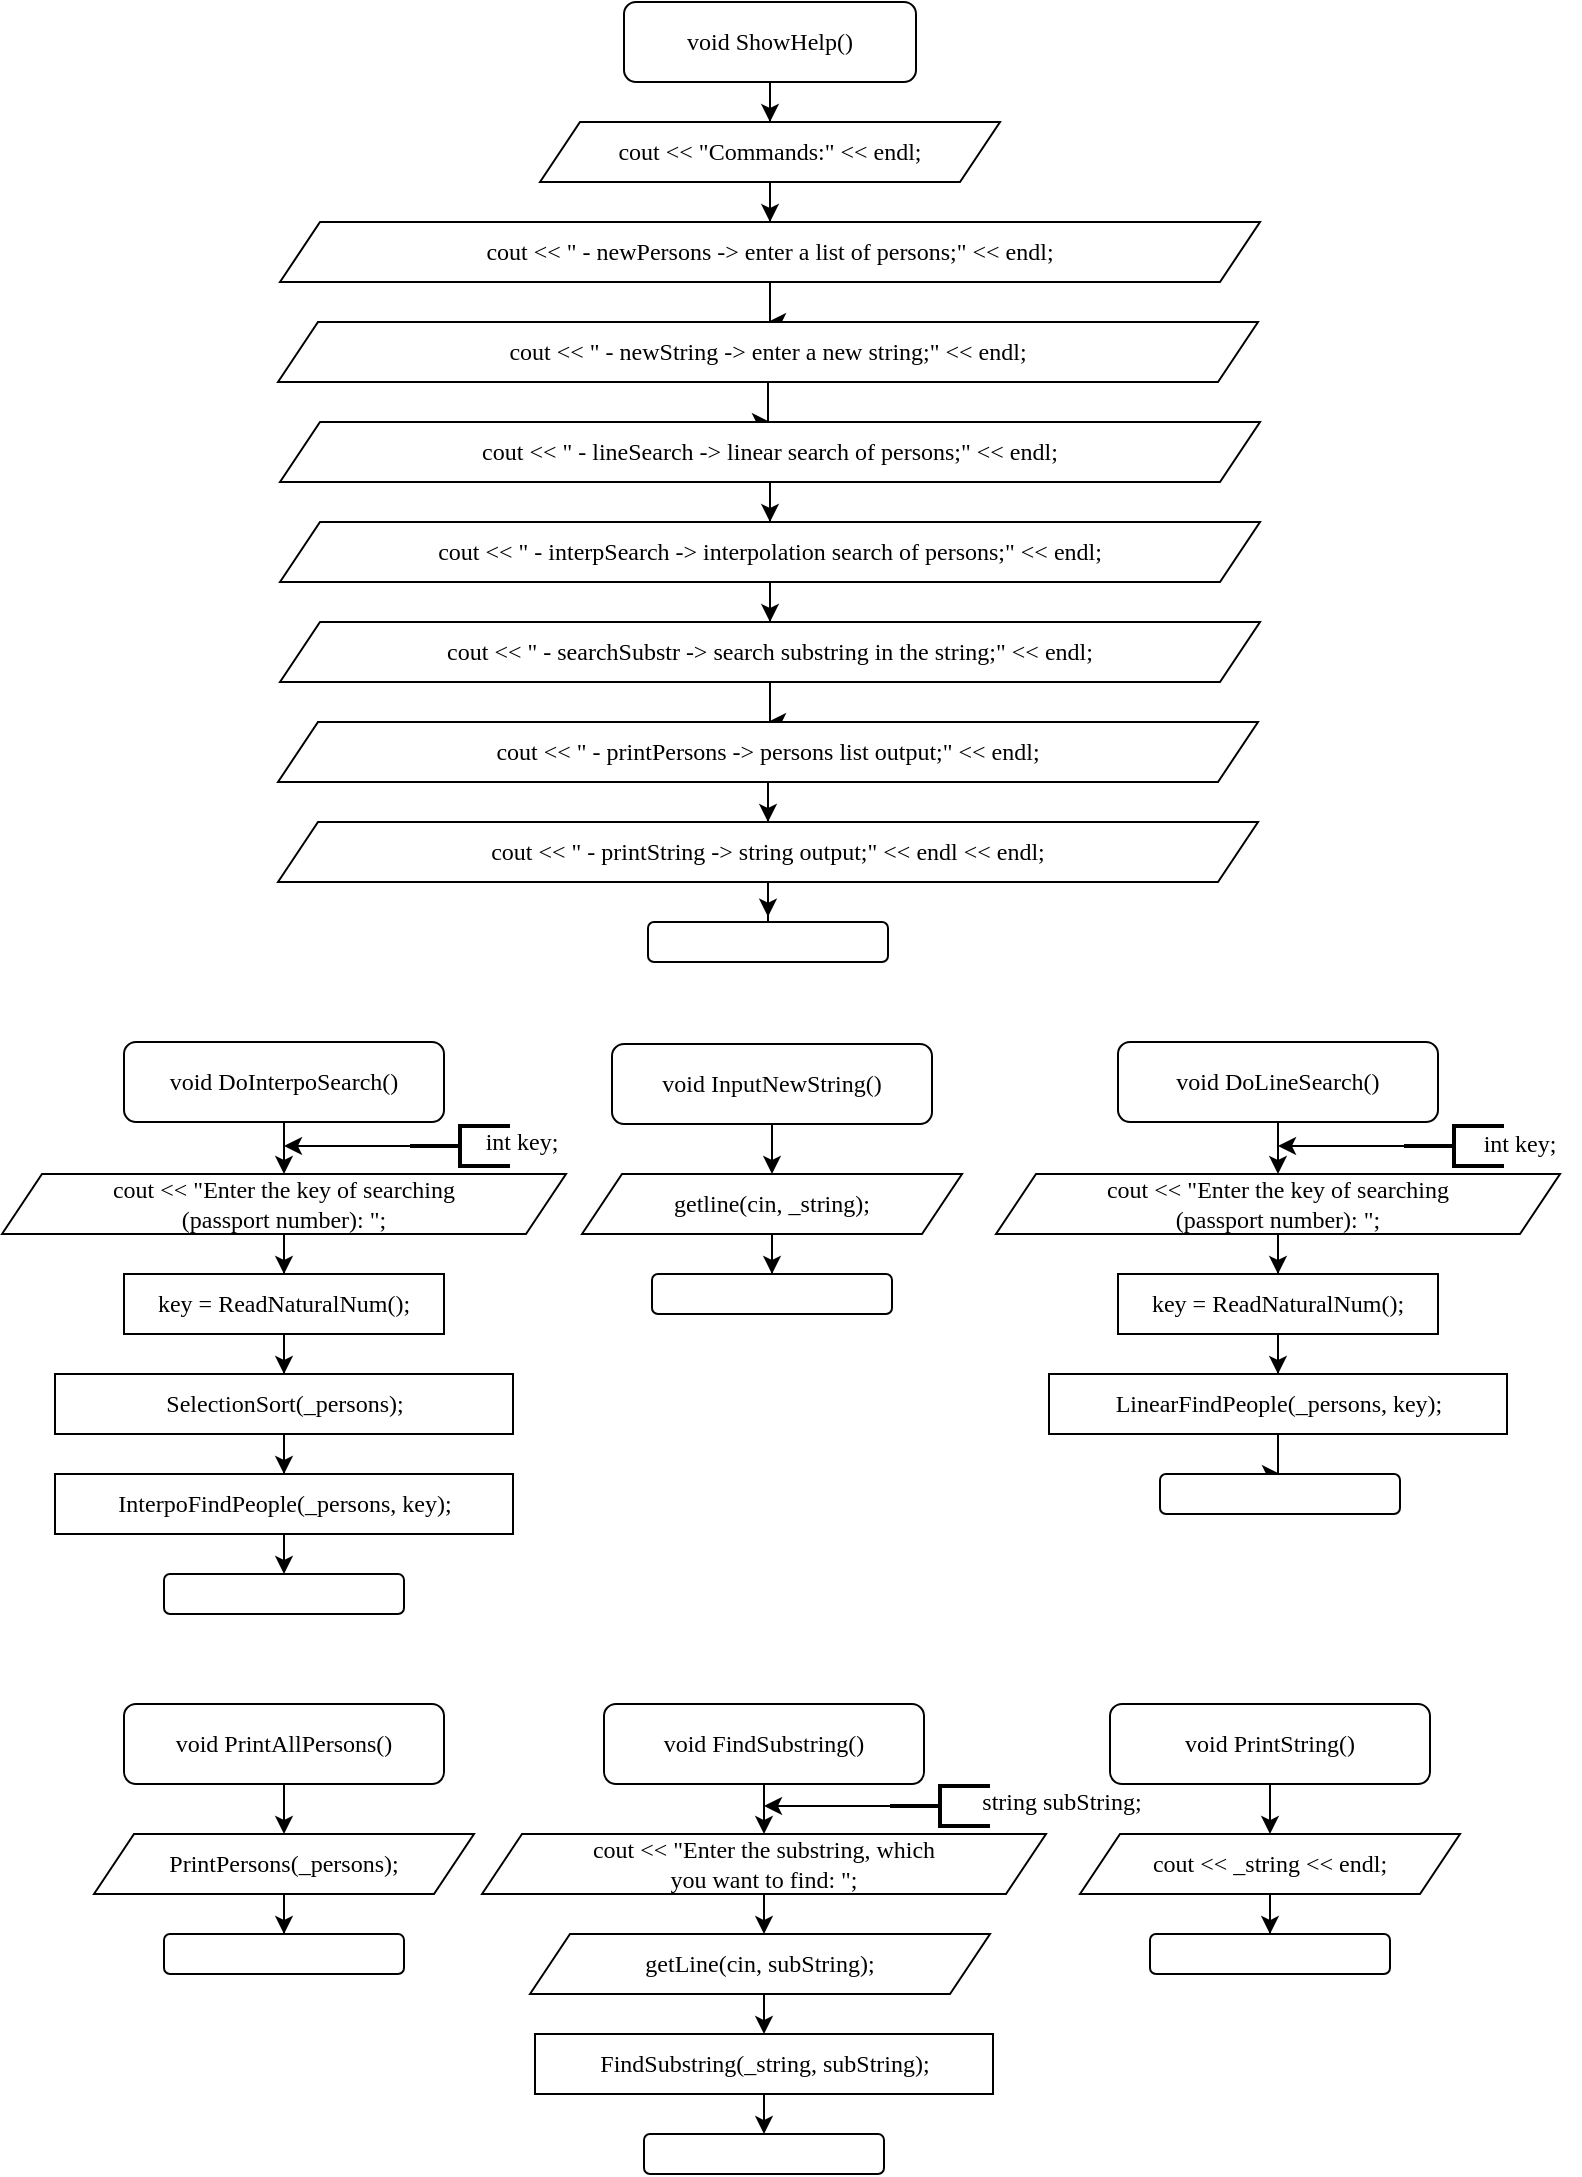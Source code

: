 <mxfile version="14.1.8" type="device"><diagram id="ElTCO-RrxD556PPiaqah" name="Страница 1"><mxGraphModel dx="1185" dy="693" grid="1" gridSize="10" guides="1" tooltips="1" connect="1" arrows="1" fold="1" page="1" pageScale="1" pageWidth="827" pageHeight="1169" math="0" shadow="0"><root><mxCell id="0"/><mxCell id="1" parent="0"/><mxCell id="HSQWLrbUwnj5C0digFHm-3" style="edgeStyle=orthogonalEdgeStyle;rounded=0;orthogonalLoop=1;jettySize=auto;html=1;entryX=0.5;entryY=0;entryDx=0;entryDy=0;" edge="1" parent="1" source="HSQWLrbUwnj5C0digFHm-1" target="HSQWLrbUwnj5C0digFHm-2"><mxGeometry relative="1" as="geometry"/></mxCell><mxCell id="HSQWLrbUwnj5C0digFHm-1" value="void ShowHelp()" style="rounded=1;whiteSpace=wrap;html=1;fontFamily=Consolas;" vertex="1" parent="1"><mxGeometry x="341" y="40" width="146" height="40" as="geometry"/></mxCell><mxCell id="HSQWLrbUwnj5C0digFHm-5" style="edgeStyle=orthogonalEdgeStyle;rounded=0;orthogonalLoop=1;jettySize=auto;html=1;entryX=0.5;entryY=0;entryDx=0;entryDy=0;" edge="1" parent="1" source="HSQWLrbUwnj5C0digFHm-2" target="HSQWLrbUwnj5C0digFHm-4"><mxGeometry relative="1" as="geometry"/></mxCell><mxCell id="HSQWLrbUwnj5C0digFHm-2" value="cout &amp;lt;&amp;lt; &quot;Commands:&quot; &amp;lt;&amp;lt; endl;" style="shape=parallelogram;perimeter=parallelogramPerimeter;whiteSpace=wrap;html=1;fixedSize=1;fontFamily=Consolas;" vertex="1" parent="1"><mxGeometry x="299" y="100" width="230" height="30" as="geometry"/></mxCell><mxCell id="HSQWLrbUwnj5C0digFHm-8" style="edgeStyle=orthogonalEdgeStyle;rounded=0;orthogonalLoop=1;jettySize=auto;html=1;entryX=0.5;entryY=0;entryDx=0;entryDy=0;" edge="1" parent="1" source="HSQWLrbUwnj5C0digFHm-4" target="HSQWLrbUwnj5C0digFHm-6"><mxGeometry relative="1" as="geometry"/></mxCell><mxCell id="HSQWLrbUwnj5C0digFHm-4" value="cout &amp;lt;&amp;lt; &quot; - newPersons -&amp;gt; enter a list of persons;&quot; &amp;lt;&amp;lt; endl;" style="shape=parallelogram;perimeter=parallelogramPerimeter;whiteSpace=wrap;html=1;fixedSize=1;fontFamily=Consolas;" vertex="1" parent="1"><mxGeometry x="169" y="150" width="490" height="30" as="geometry"/></mxCell><mxCell id="HSQWLrbUwnj5C0digFHm-12" style="edgeStyle=orthogonalEdgeStyle;rounded=0;orthogonalLoop=1;jettySize=auto;html=1;entryX=0.5;entryY=0;entryDx=0;entryDy=0;" edge="1" parent="1" source="HSQWLrbUwnj5C0digFHm-6" target="HSQWLrbUwnj5C0digFHm-9"><mxGeometry relative="1" as="geometry"/></mxCell><mxCell id="HSQWLrbUwnj5C0digFHm-6" value="cout &amp;lt;&amp;lt; &quot; - newString -&amp;gt; enter a new string;&quot; &amp;lt;&amp;lt; endl;" style="shape=parallelogram;perimeter=parallelogramPerimeter;whiteSpace=wrap;html=1;fixedSize=1;fontFamily=Consolas;" vertex="1" parent="1"><mxGeometry x="168" y="200" width="490" height="30" as="geometry"/></mxCell><mxCell id="HSQWLrbUwnj5C0digFHm-13" style="edgeStyle=orthogonalEdgeStyle;rounded=0;orthogonalLoop=1;jettySize=auto;html=1;entryX=0.5;entryY=0;entryDx=0;entryDy=0;" edge="1" parent="1" source="HSQWLrbUwnj5C0digFHm-9" target="HSQWLrbUwnj5C0digFHm-11"><mxGeometry relative="1" as="geometry"/></mxCell><mxCell id="HSQWLrbUwnj5C0digFHm-9" value="cout &amp;lt;&amp;lt; &quot; - lineSearch -&amp;gt; linear search of persons;&quot; &amp;lt;&amp;lt; endl;" style="shape=parallelogram;perimeter=parallelogramPerimeter;whiteSpace=wrap;html=1;fixedSize=1;fontFamily=Consolas;" vertex="1" parent="1"><mxGeometry x="169" y="250" width="490" height="30" as="geometry"/></mxCell><mxCell id="HSQWLrbUwnj5C0digFHm-15" style="edgeStyle=orthogonalEdgeStyle;rounded=0;orthogonalLoop=1;jettySize=auto;html=1;entryX=0.5;entryY=0;entryDx=0;entryDy=0;" edge="1" parent="1" source="HSQWLrbUwnj5C0digFHm-11" target="HSQWLrbUwnj5C0digFHm-14"><mxGeometry relative="1" as="geometry"/></mxCell><mxCell id="HSQWLrbUwnj5C0digFHm-11" value="cout &amp;lt;&amp;lt; &quot; - interpSearch -&amp;gt; interpolation search of persons;&quot; &amp;lt;&amp;lt; endl;" style="shape=parallelogram;perimeter=parallelogramPerimeter;whiteSpace=wrap;html=1;fixedSize=1;fontFamily=Consolas;" vertex="1" parent="1"><mxGeometry x="169" y="300" width="490" height="30" as="geometry"/></mxCell><mxCell id="HSQWLrbUwnj5C0digFHm-17" style="edgeStyle=orthogonalEdgeStyle;rounded=0;orthogonalLoop=1;jettySize=auto;html=1;entryX=0.5;entryY=0;entryDx=0;entryDy=0;" edge="1" parent="1" source="HSQWLrbUwnj5C0digFHm-14" target="HSQWLrbUwnj5C0digFHm-16"><mxGeometry relative="1" as="geometry"/></mxCell><mxCell id="HSQWLrbUwnj5C0digFHm-14" value="cout &amp;lt;&amp;lt; &quot; - searchSubstr -&amp;gt; search substring in the string;&quot; &amp;lt;&amp;lt; endl;" style="shape=parallelogram;perimeter=parallelogramPerimeter;whiteSpace=wrap;html=1;fixedSize=1;fontFamily=Consolas;" vertex="1" parent="1"><mxGeometry x="169" y="350" width="490" height="30" as="geometry"/></mxCell><mxCell id="HSQWLrbUwnj5C0digFHm-20" style="edgeStyle=orthogonalEdgeStyle;rounded=0;orthogonalLoop=1;jettySize=auto;html=1;entryX=0.5;entryY=0;entryDx=0;entryDy=0;" edge="1" parent="1" source="HSQWLrbUwnj5C0digFHm-16" target="HSQWLrbUwnj5C0digFHm-18"><mxGeometry relative="1" as="geometry"/></mxCell><mxCell id="HSQWLrbUwnj5C0digFHm-16" value="cout &amp;lt;&amp;lt; &quot; - printPersons -&amp;gt; persons list output;&quot; &amp;lt;&amp;lt; endl;" style="shape=parallelogram;perimeter=parallelogramPerimeter;whiteSpace=wrap;html=1;fixedSize=1;fontFamily=Consolas;" vertex="1" parent="1"><mxGeometry x="168" y="400" width="490" height="30" as="geometry"/></mxCell><mxCell id="HSQWLrbUwnj5C0digFHm-22" style="edgeStyle=orthogonalEdgeStyle;rounded=0;orthogonalLoop=1;jettySize=auto;html=1;entryX=0.5;entryY=-0.133;entryDx=0;entryDy=0;entryPerimeter=0;" edge="1" parent="1" source="HSQWLrbUwnj5C0digFHm-18" target="HSQWLrbUwnj5C0digFHm-21"><mxGeometry relative="1" as="geometry"/></mxCell><mxCell id="HSQWLrbUwnj5C0digFHm-18" value="cout &amp;lt;&amp;lt; &quot; - printString -&amp;gt; string output;&quot; &amp;lt;&amp;lt; endl &amp;lt;&amp;lt; endl;" style="shape=parallelogram;perimeter=parallelogramPerimeter;whiteSpace=wrap;html=1;fixedSize=1;fontFamily=Consolas;" vertex="1" parent="1"><mxGeometry x="168" y="450" width="490" height="30" as="geometry"/></mxCell><mxCell id="HSQWLrbUwnj5C0digFHm-21" value="" style="rounded=1;whiteSpace=wrap;html=1;" vertex="1" parent="1"><mxGeometry x="353" y="500" width="120" height="20" as="geometry"/></mxCell><mxCell id="HSQWLrbUwnj5C0digFHm-25" style="edgeStyle=orthogonalEdgeStyle;rounded=0;orthogonalLoop=1;jettySize=auto;html=1;entryX=0.5;entryY=0;entryDx=0;entryDy=0;" edge="1" parent="1" source="HSQWLrbUwnj5C0digFHm-23" target="HSQWLrbUwnj5C0digFHm-24"><mxGeometry relative="1" as="geometry"/></mxCell><mxCell id="HSQWLrbUwnj5C0digFHm-23" value="void InputNewString()" style="rounded=1;whiteSpace=wrap;html=1;fontFamily=Consolas;" vertex="1" parent="1"><mxGeometry x="335" y="561" width="160" height="40" as="geometry"/></mxCell><mxCell id="HSQWLrbUwnj5C0digFHm-27" style="edgeStyle=orthogonalEdgeStyle;rounded=0;orthogonalLoop=1;jettySize=auto;html=1;entryX=0.5;entryY=0;entryDx=0;entryDy=0;" edge="1" parent="1" source="HSQWLrbUwnj5C0digFHm-24" target="HSQWLrbUwnj5C0digFHm-26"><mxGeometry relative="1" as="geometry"/></mxCell><mxCell id="HSQWLrbUwnj5C0digFHm-24" value="getline(cin, _string);" style="shape=parallelogram;perimeter=parallelogramPerimeter;whiteSpace=wrap;html=1;fixedSize=1;fontFamily=Consolas;" vertex="1" parent="1"><mxGeometry x="320" y="626" width="190" height="30" as="geometry"/></mxCell><mxCell id="HSQWLrbUwnj5C0digFHm-26" value="" style="rounded=1;whiteSpace=wrap;html=1;" vertex="1" parent="1"><mxGeometry x="355" y="676" width="120" height="20" as="geometry"/></mxCell><mxCell id="HSQWLrbUwnj5C0digFHm-30" style="edgeStyle=orthogonalEdgeStyle;rounded=0;orthogonalLoop=1;jettySize=auto;html=1;entryX=0.5;entryY=0;entryDx=0;entryDy=0;" edge="1" parent="1" source="HSQWLrbUwnj5C0digFHm-28" target="HSQWLrbUwnj5C0digFHm-29"><mxGeometry relative="1" as="geometry"/></mxCell><mxCell id="HSQWLrbUwnj5C0digFHm-28" value="void DoLineSearch()" style="rounded=1;whiteSpace=wrap;html=1;fontFamily=Consolas;" vertex="1" parent="1"><mxGeometry x="588" y="560" width="160" height="40" as="geometry"/></mxCell><mxCell id="HSQWLrbUwnj5C0digFHm-32" style="edgeStyle=orthogonalEdgeStyle;rounded=0;orthogonalLoop=1;jettySize=auto;html=1;entryX=0.5;entryY=0;entryDx=0;entryDy=0;" edge="1" parent="1" source="HSQWLrbUwnj5C0digFHm-29" target="HSQWLrbUwnj5C0digFHm-31"><mxGeometry relative="1" as="geometry"/></mxCell><mxCell id="HSQWLrbUwnj5C0digFHm-29" value="cout &amp;lt;&amp;lt; &quot;Enter the key of searching &lt;br&gt;(passport number): &quot;;" style="shape=parallelogram;perimeter=parallelogramPerimeter;whiteSpace=wrap;html=1;fixedSize=1;fontFamily=Consolas;" vertex="1" parent="1"><mxGeometry x="527" y="626" width="282" height="30" as="geometry"/></mxCell><mxCell id="HSQWLrbUwnj5C0digFHm-34" style="edgeStyle=orthogonalEdgeStyle;rounded=0;orthogonalLoop=1;jettySize=auto;html=1;entryX=0.5;entryY=0;entryDx=0;entryDy=0;" edge="1" parent="1" source="HSQWLrbUwnj5C0digFHm-31" target="HSQWLrbUwnj5C0digFHm-33"><mxGeometry relative="1" as="geometry"/></mxCell><mxCell id="HSQWLrbUwnj5C0digFHm-31" value="key = ReadNaturalNum();" style="rounded=0;whiteSpace=wrap;html=1;fontFamily=Consolas;align=center;" vertex="1" parent="1"><mxGeometry x="588" y="676" width="160" height="30" as="geometry"/></mxCell><mxCell id="HSQWLrbUwnj5C0digFHm-36" style="edgeStyle=orthogonalEdgeStyle;rounded=0;orthogonalLoop=1;jettySize=auto;html=1;entryX=0.5;entryY=0;entryDx=0;entryDy=0;" edge="1" parent="1" source="HSQWLrbUwnj5C0digFHm-33" target="HSQWLrbUwnj5C0digFHm-35"><mxGeometry relative="1" as="geometry"/></mxCell><mxCell id="HSQWLrbUwnj5C0digFHm-33" value="LinearFindPeople(_persons, key);" style="rounded=0;whiteSpace=wrap;html=1;fontFamily=Consolas;align=center;" vertex="1" parent="1"><mxGeometry x="553.5" y="726" width="229" height="30" as="geometry"/></mxCell><mxCell id="HSQWLrbUwnj5C0digFHm-35" value="" style="rounded=1;whiteSpace=wrap;html=1;" vertex="1" parent="1"><mxGeometry x="609" y="776" width="120" height="20" as="geometry"/></mxCell><mxCell id="HSQWLrbUwnj5C0digFHm-39" style="edgeStyle=orthogonalEdgeStyle;rounded=0;orthogonalLoop=1;jettySize=auto;html=1;fontFamily=Consolas;" edge="1" parent="1" source="HSQWLrbUwnj5C0digFHm-37"><mxGeometry relative="1" as="geometry"><mxPoint x="668" y="612.0" as="targetPoint"/></mxGeometry></mxCell><mxCell id="HSQWLrbUwnj5C0digFHm-37" value="" style="strokeWidth=2;html=1;shape=mxgraph.flowchart.annotation_2;align=left;labelPosition=right;pointerEvents=1;" vertex="1" parent="1"><mxGeometry x="731" y="602" width="50" height="20" as="geometry"/></mxCell><mxCell id="HSQWLrbUwnj5C0digFHm-38" value="int key;" style="text;html=1;strokeColor=none;fillColor=none;align=center;verticalAlign=middle;whiteSpace=wrap;rounded=0;fontFamily=Consolas;" vertex="1" parent="1"><mxGeometry x="759" y="601" width="60" height="20" as="geometry"/></mxCell><mxCell id="HSQWLrbUwnj5C0digFHm-42" style="edgeStyle=orthogonalEdgeStyle;rounded=0;orthogonalLoop=1;jettySize=auto;html=1;entryX=0.5;entryY=0;entryDx=0;entryDy=0;" edge="1" parent="1" source="HSQWLrbUwnj5C0digFHm-43" target="HSQWLrbUwnj5C0digFHm-45"><mxGeometry relative="1" as="geometry"/></mxCell><mxCell id="HSQWLrbUwnj5C0digFHm-43" value="void DoInterpoSearch()" style="rounded=1;whiteSpace=wrap;html=1;fontFamily=Consolas;" vertex="1" parent="1"><mxGeometry x="91" y="560" width="160" height="40" as="geometry"/></mxCell><mxCell id="HSQWLrbUwnj5C0digFHm-44" style="edgeStyle=orthogonalEdgeStyle;rounded=0;orthogonalLoop=1;jettySize=auto;html=1;entryX=0.5;entryY=0;entryDx=0;entryDy=0;" edge="1" parent="1" source="HSQWLrbUwnj5C0digFHm-45" target="HSQWLrbUwnj5C0digFHm-47"><mxGeometry relative="1" as="geometry"/></mxCell><mxCell id="HSQWLrbUwnj5C0digFHm-45" value="cout &amp;lt;&amp;lt; &quot;Enter the key of searching &lt;br&gt;(passport number): &quot;;" style="shape=parallelogram;perimeter=parallelogramPerimeter;whiteSpace=wrap;html=1;fixedSize=1;fontFamily=Consolas;" vertex="1" parent="1"><mxGeometry x="30" y="626" width="282" height="30" as="geometry"/></mxCell><mxCell id="HSQWLrbUwnj5C0digFHm-46" style="edgeStyle=orthogonalEdgeStyle;rounded=0;orthogonalLoop=1;jettySize=auto;html=1;entryX=0.5;entryY=0;entryDx=0;entryDy=0;" edge="1" parent="1" source="HSQWLrbUwnj5C0digFHm-47" target="HSQWLrbUwnj5C0digFHm-49"><mxGeometry relative="1" as="geometry"/></mxCell><mxCell id="HSQWLrbUwnj5C0digFHm-47" value="key = ReadNaturalNum();" style="rounded=0;whiteSpace=wrap;html=1;fontFamily=Consolas;align=center;" vertex="1" parent="1"><mxGeometry x="91" y="676" width="160" height="30" as="geometry"/></mxCell><mxCell id="HSQWLrbUwnj5C0digFHm-55" style="edgeStyle=orthogonalEdgeStyle;rounded=0;orthogonalLoop=1;jettySize=auto;html=1;entryX=0.5;entryY=0;entryDx=0;entryDy=0;fontFamily=Consolas;" edge="1" parent="1" source="HSQWLrbUwnj5C0digFHm-49" target="HSQWLrbUwnj5C0digFHm-54"><mxGeometry relative="1" as="geometry"/></mxCell><mxCell id="HSQWLrbUwnj5C0digFHm-49" value="SelectionSort(_persons);" style="rounded=0;whiteSpace=wrap;html=1;fontFamily=Consolas;align=center;" vertex="1" parent="1"><mxGeometry x="56.5" y="726" width="229" height="30" as="geometry"/></mxCell><mxCell id="HSQWLrbUwnj5C0digFHm-51" style="edgeStyle=orthogonalEdgeStyle;rounded=0;orthogonalLoop=1;jettySize=auto;html=1;fontFamily=Consolas;" edge="1" parent="1" source="HSQWLrbUwnj5C0digFHm-52"><mxGeometry relative="1" as="geometry"><mxPoint x="171" y="612" as="targetPoint"/></mxGeometry></mxCell><mxCell id="HSQWLrbUwnj5C0digFHm-52" value="" style="strokeWidth=2;html=1;shape=mxgraph.flowchart.annotation_2;align=left;labelPosition=right;pointerEvents=1;" vertex="1" parent="1"><mxGeometry x="234" y="602" width="50" height="20" as="geometry"/></mxCell><mxCell id="HSQWLrbUwnj5C0digFHm-53" value="int key;" style="text;html=1;strokeColor=none;fillColor=none;align=center;verticalAlign=middle;whiteSpace=wrap;rounded=0;fontFamily=Consolas;" vertex="1" parent="1"><mxGeometry x="260" y="600" width="60" height="20" as="geometry"/></mxCell><mxCell id="HSQWLrbUwnj5C0digFHm-54" value="InterpoFindPeople(_persons, key);" style="rounded=0;whiteSpace=wrap;html=1;fontFamily=Consolas;align=center;" vertex="1" parent="1"><mxGeometry x="56.5" y="776" width="229" height="30" as="geometry"/></mxCell><mxCell id="HSQWLrbUwnj5C0digFHm-56" style="edgeStyle=orthogonalEdgeStyle;rounded=0;orthogonalLoop=1;jettySize=auto;html=1;entryX=0.5;entryY=0;entryDx=0;entryDy=0;" edge="1" parent="1" target="HSQWLrbUwnj5C0digFHm-57"><mxGeometry relative="1" as="geometry"><mxPoint x="171" y="806" as="sourcePoint"/></mxGeometry></mxCell><mxCell id="HSQWLrbUwnj5C0digFHm-57" value="" style="rounded=1;whiteSpace=wrap;html=1;" vertex="1" parent="1"><mxGeometry x="111" y="826" width="120" height="20" as="geometry"/></mxCell><mxCell id="HSQWLrbUwnj5C0digFHm-58" style="edgeStyle=orthogonalEdgeStyle;rounded=0;orthogonalLoop=1;jettySize=auto;html=1;entryX=0.5;entryY=0;entryDx=0;entryDy=0;" edge="1" parent="1" source="HSQWLrbUwnj5C0digFHm-59"><mxGeometry relative="1" as="geometry"><mxPoint x="411" y="956" as="targetPoint"/></mxGeometry></mxCell><mxCell id="HSQWLrbUwnj5C0digFHm-59" value="void FindSubstring()" style="rounded=1;whiteSpace=wrap;html=1;fontFamily=Consolas;" vertex="1" parent="1"><mxGeometry x="331" y="891" width="160" height="40" as="geometry"/></mxCell><mxCell id="HSQWLrbUwnj5C0digFHm-61" value="cout &amp;lt;&amp;lt; &quot;Enter the substring, which &lt;br&gt;you want to find: &quot;;" style="shape=parallelogram;perimeter=parallelogramPerimeter;whiteSpace=wrap;html=1;fixedSize=1;fontFamily=Consolas;" vertex="1" parent="1"><mxGeometry x="270" y="956" width="282" height="30" as="geometry"/></mxCell><mxCell id="HSQWLrbUwnj5C0digFHm-62" style="edgeStyle=orthogonalEdgeStyle;rounded=0;orthogonalLoop=1;jettySize=auto;html=1;entryX=0.5;entryY=0;entryDx=0;entryDy=0;" edge="1" parent="1"><mxGeometry relative="1" as="geometry"><mxPoint x="411" y="986" as="sourcePoint"/><mxPoint x="411" y="1006" as="targetPoint"/></mxGeometry></mxCell><mxCell id="HSQWLrbUwnj5C0digFHm-64" style="edgeStyle=orthogonalEdgeStyle;rounded=0;orthogonalLoop=1;jettySize=auto;html=1;entryX=0.5;entryY=0;entryDx=0;entryDy=0;fontFamily=Consolas;" edge="1" parent="1" target="HSQWLrbUwnj5C0digFHm-69"><mxGeometry relative="1" as="geometry"><mxPoint x="411" y="1036" as="sourcePoint"/></mxGeometry></mxCell><mxCell id="HSQWLrbUwnj5C0digFHm-66" style="edgeStyle=orthogonalEdgeStyle;rounded=0;orthogonalLoop=1;jettySize=auto;html=1;fontFamily=Consolas;" edge="1" parent="1" source="HSQWLrbUwnj5C0digFHm-67"><mxGeometry relative="1" as="geometry"><mxPoint x="411" y="942" as="targetPoint"/></mxGeometry></mxCell><mxCell id="HSQWLrbUwnj5C0digFHm-67" value="" style="strokeWidth=2;html=1;shape=mxgraph.flowchart.annotation_2;align=left;labelPosition=right;pointerEvents=1;" vertex="1" parent="1"><mxGeometry x="474" y="932" width="50" height="20" as="geometry"/></mxCell><mxCell id="HSQWLrbUwnj5C0digFHm-68" value="string subString;" style="text;html=1;strokeColor=none;fillColor=none;align=center;verticalAlign=middle;whiteSpace=wrap;rounded=0;fontFamily=Consolas;" vertex="1" parent="1"><mxGeometry x="500" y="930" width="120" height="20" as="geometry"/></mxCell><mxCell id="HSQWLrbUwnj5C0digFHm-69" value="FindSubstring(_string, subString);" style="rounded=0;whiteSpace=wrap;html=1;fontFamily=Consolas;align=center;" vertex="1" parent="1"><mxGeometry x="296.5" y="1056" width="229" height="30" as="geometry"/></mxCell><mxCell id="HSQWLrbUwnj5C0digFHm-70" style="edgeStyle=orthogonalEdgeStyle;rounded=0;orthogonalLoop=1;jettySize=auto;html=1;entryX=0.5;entryY=0;entryDx=0;entryDy=0;" edge="1" parent="1" target="HSQWLrbUwnj5C0digFHm-71"><mxGeometry relative="1" as="geometry"><mxPoint x="411" y="1086" as="sourcePoint"/></mxGeometry></mxCell><mxCell id="HSQWLrbUwnj5C0digFHm-71" value="" style="rounded=1;whiteSpace=wrap;html=1;" vertex="1" parent="1"><mxGeometry x="351" y="1106" width="120" height="20" as="geometry"/></mxCell><mxCell id="HSQWLrbUwnj5C0digFHm-72" value="getLine(cin, subString);" style="shape=parallelogram;perimeter=parallelogramPerimeter;whiteSpace=wrap;html=1;fixedSize=1;fontFamily=Consolas;" vertex="1" parent="1"><mxGeometry x="294" y="1006" width="230" height="30" as="geometry"/></mxCell><mxCell id="HSQWLrbUwnj5C0digFHm-73" style="edgeStyle=orthogonalEdgeStyle;rounded=0;orthogonalLoop=1;jettySize=auto;html=1;entryX=0.5;entryY=0;entryDx=0;entryDy=0;" edge="1" parent="1" source="HSQWLrbUwnj5C0digFHm-74" target="HSQWLrbUwnj5C0digFHm-76"><mxGeometry relative="1" as="geometry"/></mxCell><mxCell id="HSQWLrbUwnj5C0digFHm-74" value="void PrintAllPersons()" style="rounded=1;whiteSpace=wrap;html=1;fontFamily=Consolas;" vertex="1" parent="1"><mxGeometry x="91" y="891" width="160" height="40" as="geometry"/></mxCell><mxCell id="HSQWLrbUwnj5C0digFHm-75" style="edgeStyle=orthogonalEdgeStyle;rounded=0;orthogonalLoop=1;jettySize=auto;html=1;entryX=0.5;entryY=0;entryDx=0;entryDy=0;" edge="1" parent="1" source="HSQWLrbUwnj5C0digFHm-76" target="HSQWLrbUwnj5C0digFHm-77"><mxGeometry relative="1" as="geometry"/></mxCell><mxCell id="HSQWLrbUwnj5C0digFHm-76" value="PrintPersons(_persons);" style="shape=parallelogram;perimeter=parallelogramPerimeter;whiteSpace=wrap;html=1;fixedSize=1;fontFamily=Consolas;" vertex="1" parent="1"><mxGeometry x="76" y="956" width="190" height="30" as="geometry"/></mxCell><mxCell id="HSQWLrbUwnj5C0digFHm-77" value="" style="rounded=1;whiteSpace=wrap;html=1;" vertex="1" parent="1"><mxGeometry x="111" y="1006" width="120" height="20" as="geometry"/></mxCell><mxCell id="HSQWLrbUwnj5C0digFHm-82" style="edgeStyle=orthogonalEdgeStyle;rounded=0;orthogonalLoop=1;jettySize=auto;html=1;entryX=0.5;entryY=0;entryDx=0;entryDy=0;" edge="1" parent="1" source="HSQWLrbUwnj5C0digFHm-83" target="HSQWLrbUwnj5C0digFHm-85"><mxGeometry relative="1" as="geometry"/></mxCell><mxCell id="HSQWLrbUwnj5C0digFHm-83" value="void PrintString()" style="rounded=1;whiteSpace=wrap;html=1;fontFamily=Consolas;" vertex="1" parent="1"><mxGeometry x="584" y="891" width="160" height="40" as="geometry"/></mxCell><mxCell id="HSQWLrbUwnj5C0digFHm-84" style="edgeStyle=orthogonalEdgeStyle;rounded=0;orthogonalLoop=1;jettySize=auto;html=1;entryX=0.5;entryY=0;entryDx=0;entryDy=0;" edge="1" parent="1" source="HSQWLrbUwnj5C0digFHm-85" target="HSQWLrbUwnj5C0digFHm-86"><mxGeometry relative="1" as="geometry"/></mxCell><mxCell id="HSQWLrbUwnj5C0digFHm-85" value="cout &amp;lt;&amp;lt; _string &amp;lt;&amp;lt; endl;" style="shape=parallelogram;perimeter=parallelogramPerimeter;whiteSpace=wrap;html=1;fixedSize=1;fontFamily=Consolas;" vertex="1" parent="1"><mxGeometry x="569" y="956" width="190" height="30" as="geometry"/></mxCell><mxCell id="HSQWLrbUwnj5C0digFHm-86" value="" style="rounded=1;whiteSpace=wrap;html=1;" vertex="1" parent="1"><mxGeometry x="604" y="1006" width="120" height="20" as="geometry"/></mxCell></root></mxGraphModel></diagram></mxfile>